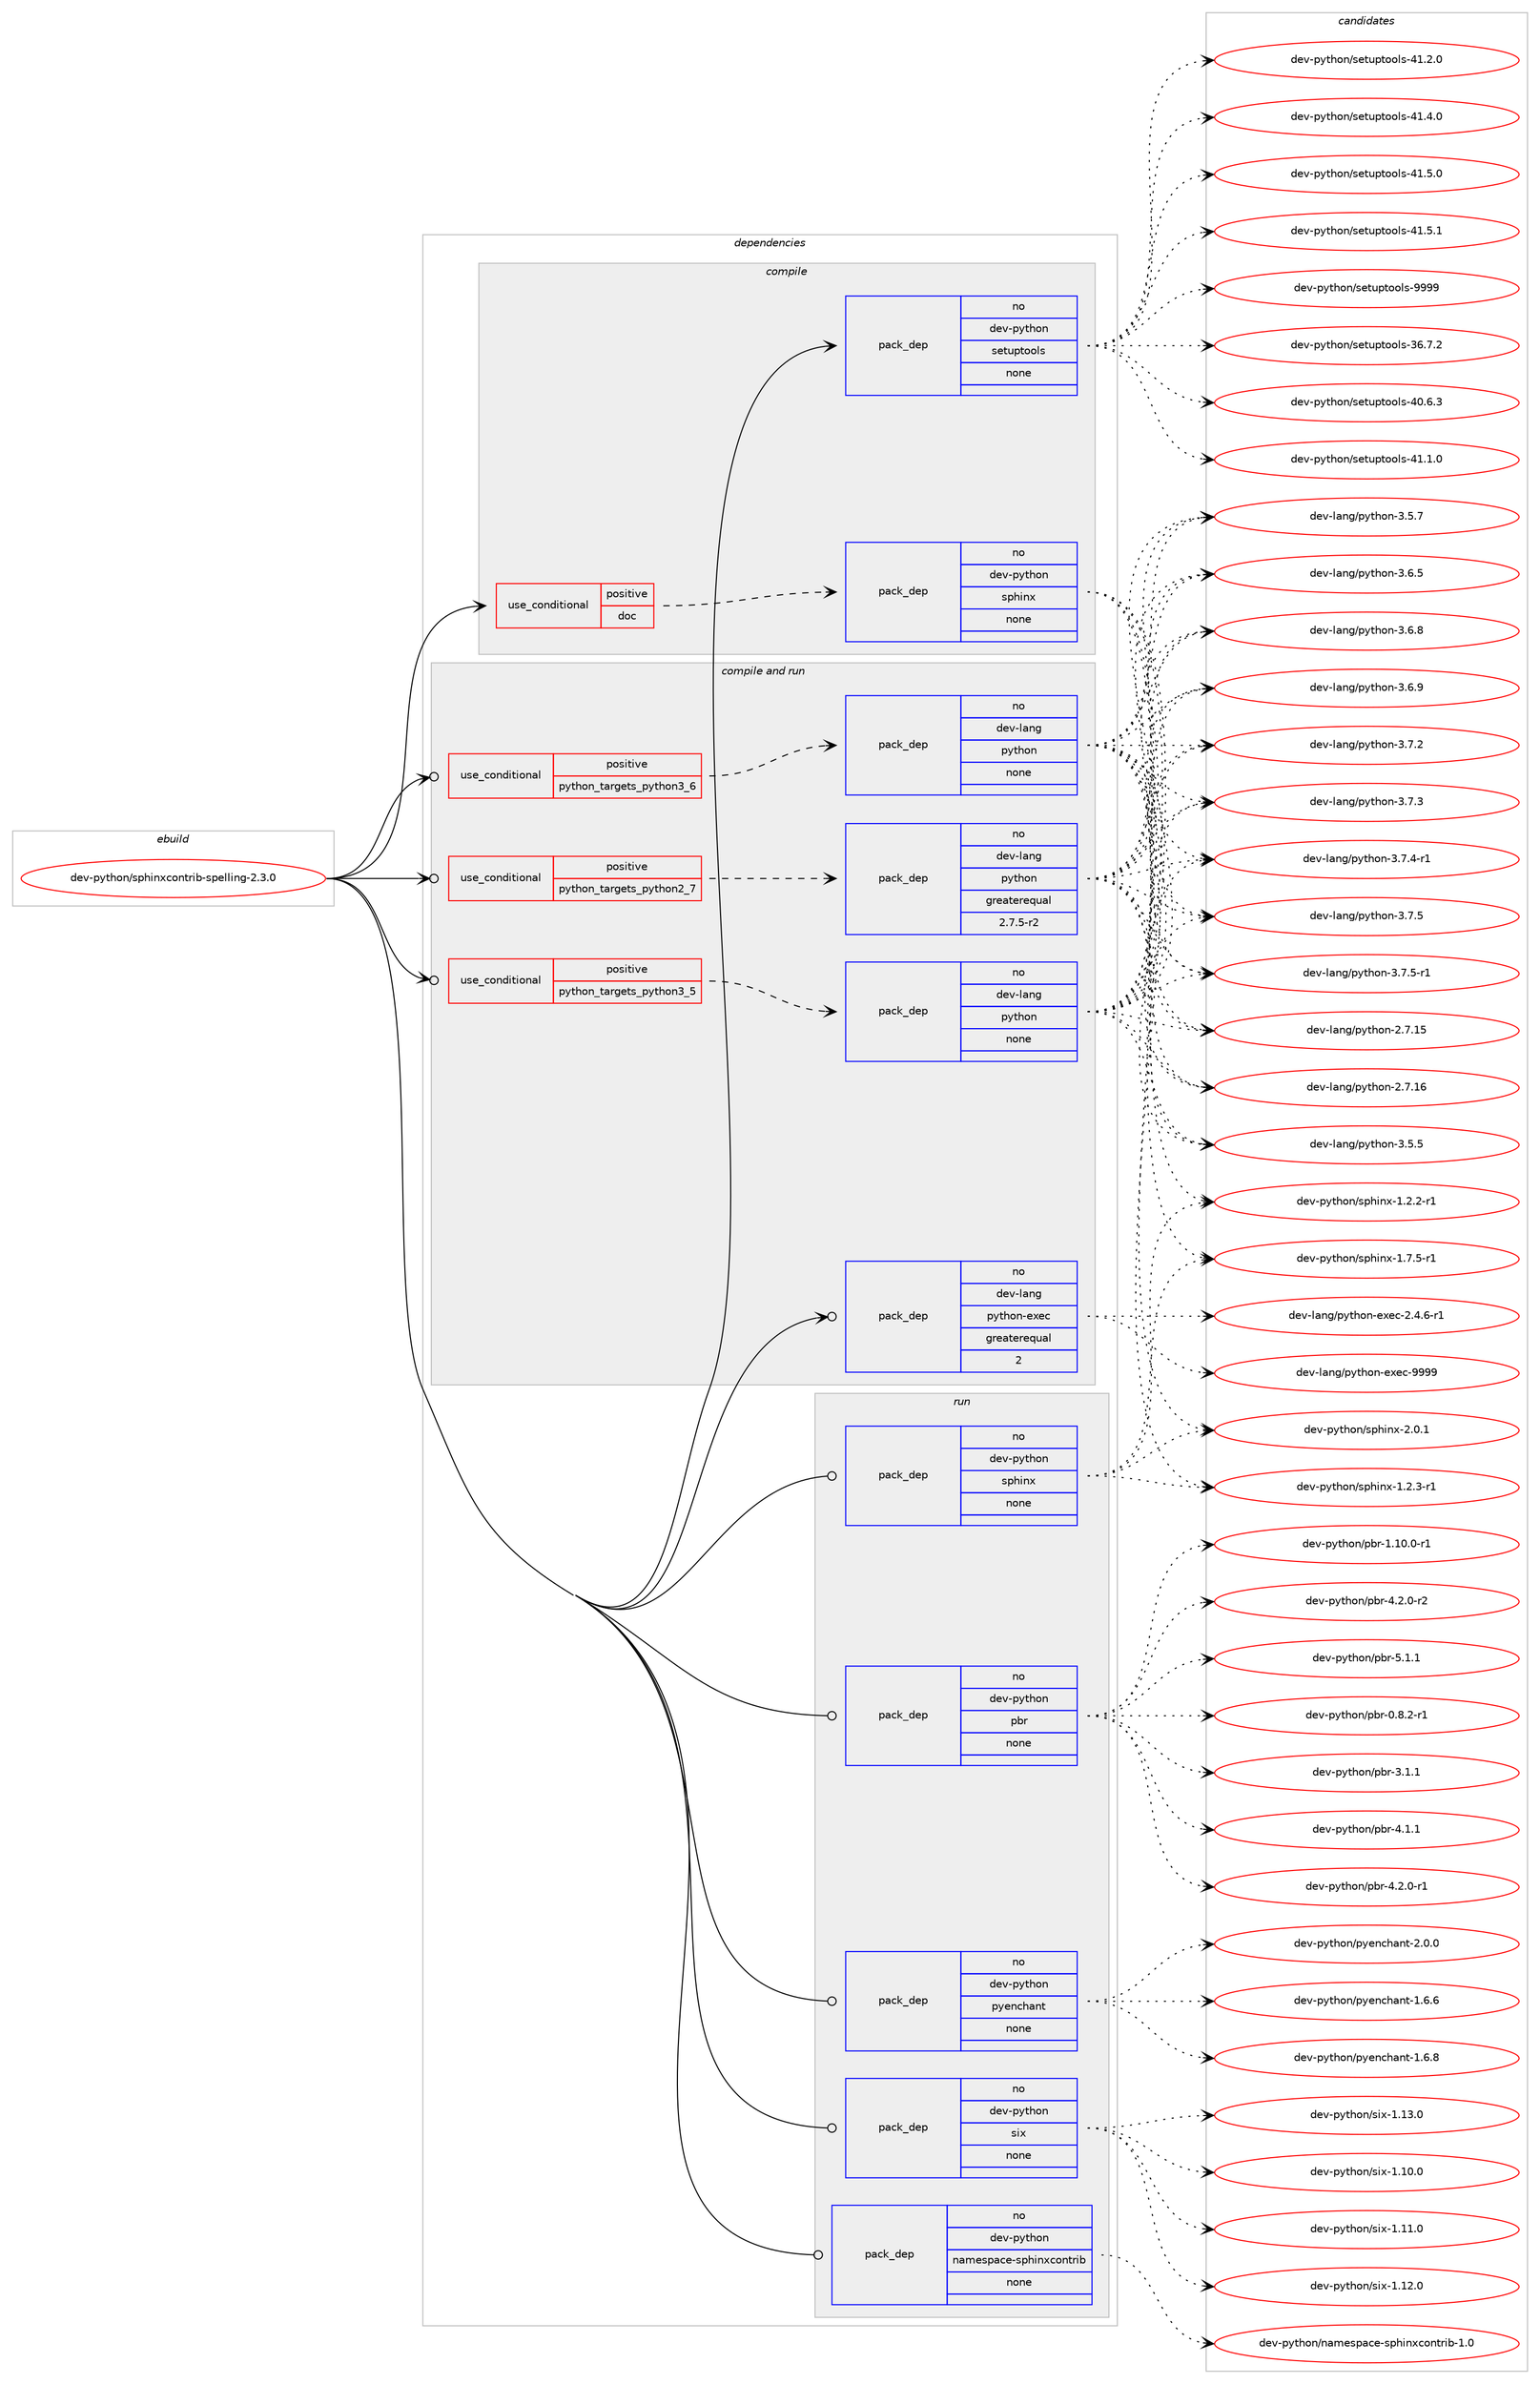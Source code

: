 digraph prolog {

# *************
# Graph options
# *************

newrank=true;
concentrate=true;
compound=true;
graph [rankdir=LR,fontname=Helvetica,fontsize=10,ranksep=1.5];#, ranksep=2.5, nodesep=0.2];
edge  [arrowhead=vee];
node  [fontname=Helvetica,fontsize=10];

# **********
# The ebuild
# **********

subgraph cluster_leftcol {
color=gray;
rank=same;
label=<<i>ebuild</i>>;
id [label="dev-python/sphinxcontrib-spelling-2.3.0", color=red, width=4, href="../dev-python/sphinxcontrib-spelling-2.3.0.svg"];
}

# ****************
# The dependencies
# ****************

subgraph cluster_midcol {
color=gray;
label=<<i>dependencies</i>>;
subgraph cluster_compile {
fillcolor="#eeeeee";
style=filled;
label=<<i>compile</i>>;
subgraph cond149811 {
dependency638597 [label=<<TABLE BORDER="0" CELLBORDER="1" CELLSPACING="0" CELLPADDING="4"><TR><TD ROWSPAN="3" CELLPADDING="10">use_conditional</TD></TR><TR><TD>positive</TD></TR><TR><TD>doc</TD></TR></TABLE>>, shape=none, color=red];
subgraph pack476905 {
dependency638598 [label=<<TABLE BORDER="0" CELLBORDER="1" CELLSPACING="0" CELLPADDING="4" WIDTH="220"><TR><TD ROWSPAN="6" CELLPADDING="30">pack_dep</TD></TR><TR><TD WIDTH="110">no</TD></TR><TR><TD>dev-python</TD></TR><TR><TD>sphinx</TD></TR><TR><TD>none</TD></TR><TR><TD></TD></TR></TABLE>>, shape=none, color=blue];
}
dependency638597:e -> dependency638598:w [weight=20,style="dashed",arrowhead="vee"];
}
id:e -> dependency638597:w [weight=20,style="solid",arrowhead="vee"];
subgraph pack476906 {
dependency638599 [label=<<TABLE BORDER="0" CELLBORDER="1" CELLSPACING="0" CELLPADDING="4" WIDTH="220"><TR><TD ROWSPAN="6" CELLPADDING="30">pack_dep</TD></TR><TR><TD WIDTH="110">no</TD></TR><TR><TD>dev-python</TD></TR><TR><TD>setuptools</TD></TR><TR><TD>none</TD></TR><TR><TD></TD></TR></TABLE>>, shape=none, color=blue];
}
id:e -> dependency638599:w [weight=20,style="solid",arrowhead="vee"];
}
subgraph cluster_compileandrun {
fillcolor="#eeeeee";
style=filled;
label=<<i>compile and run</i>>;
subgraph cond149812 {
dependency638600 [label=<<TABLE BORDER="0" CELLBORDER="1" CELLSPACING="0" CELLPADDING="4"><TR><TD ROWSPAN="3" CELLPADDING="10">use_conditional</TD></TR><TR><TD>positive</TD></TR><TR><TD>python_targets_python2_7</TD></TR></TABLE>>, shape=none, color=red];
subgraph pack476907 {
dependency638601 [label=<<TABLE BORDER="0" CELLBORDER="1" CELLSPACING="0" CELLPADDING="4" WIDTH="220"><TR><TD ROWSPAN="6" CELLPADDING="30">pack_dep</TD></TR><TR><TD WIDTH="110">no</TD></TR><TR><TD>dev-lang</TD></TR><TR><TD>python</TD></TR><TR><TD>greaterequal</TD></TR><TR><TD>2.7.5-r2</TD></TR></TABLE>>, shape=none, color=blue];
}
dependency638600:e -> dependency638601:w [weight=20,style="dashed",arrowhead="vee"];
}
id:e -> dependency638600:w [weight=20,style="solid",arrowhead="odotvee"];
subgraph cond149813 {
dependency638602 [label=<<TABLE BORDER="0" CELLBORDER="1" CELLSPACING="0" CELLPADDING="4"><TR><TD ROWSPAN="3" CELLPADDING="10">use_conditional</TD></TR><TR><TD>positive</TD></TR><TR><TD>python_targets_python3_5</TD></TR></TABLE>>, shape=none, color=red];
subgraph pack476908 {
dependency638603 [label=<<TABLE BORDER="0" CELLBORDER="1" CELLSPACING="0" CELLPADDING="4" WIDTH="220"><TR><TD ROWSPAN="6" CELLPADDING="30">pack_dep</TD></TR><TR><TD WIDTH="110">no</TD></TR><TR><TD>dev-lang</TD></TR><TR><TD>python</TD></TR><TR><TD>none</TD></TR><TR><TD></TD></TR></TABLE>>, shape=none, color=blue];
}
dependency638602:e -> dependency638603:w [weight=20,style="dashed",arrowhead="vee"];
}
id:e -> dependency638602:w [weight=20,style="solid",arrowhead="odotvee"];
subgraph cond149814 {
dependency638604 [label=<<TABLE BORDER="0" CELLBORDER="1" CELLSPACING="0" CELLPADDING="4"><TR><TD ROWSPAN="3" CELLPADDING="10">use_conditional</TD></TR><TR><TD>positive</TD></TR><TR><TD>python_targets_python3_6</TD></TR></TABLE>>, shape=none, color=red];
subgraph pack476909 {
dependency638605 [label=<<TABLE BORDER="0" CELLBORDER="1" CELLSPACING="0" CELLPADDING="4" WIDTH="220"><TR><TD ROWSPAN="6" CELLPADDING="30">pack_dep</TD></TR><TR><TD WIDTH="110">no</TD></TR><TR><TD>dev-lang</TD></TR><TR><TD>python</TD></TR><TR><TD>none</TD></TR><TR><TD></TD></TR></TABLE>>, shape=none, color=blue];
}
dependency638604:e -> dependency638605:w [weight=20,style="dashed",arrowhead="vee"];
}
id:e -> dependency638604:w [weight=20,style="solid",arrowhead="odotvee"];
subgraph pack476910 {
dependency638606 [label=<<TABLE BORDER="0" CELLBORDER="1" CELLSPACING="0" CELLPADDING="4" WIDTH="220"><TR><TD ROWSPAN="6" CELLPADDING="30">pack_dep</TD></TR><TR><TD WIDTH="110">no</TD></TR><TR><TD>dev-lang</TD></TR><TR><TD>python-exec</TD></TR><TR><TD>greaterequal</TD></TR><TR><TD>2</TD></TR></TABLE>>, shape=none, color=blue];
}
id:e -> dependency638606:w [weight=20,style="solid",arrowhead="odotvee"];
}
subgraph cluster_run {
fillcolor="#eeeeee";
style=filled;
label=<<i>run</i>>;
subgraph pack476911 {
dependency638607 [label=<<TABLE BORDER="0" CELLBORDER="1" CELLSPACING="0" CELLPADDING="4" WIDTH="220"><TR><TD ROWSPAN="6" CELLPADDING="30">pack_dep</TD></TR><TR><TD WIDTH="110">no</TD></TR><TR><TD>dev-python</TD></TR><TR><TD>namespace-sphinxcontrib</TD></TR><TR><TD>none</TD></TR><TR><TD></TD></TR></TABLE>>, shape=none, color=blue];
}
id:e -> dependency638607:w [weight=20,style="solid",arrowhead="odot"];
subgraph pack476912 {
dependency638608 [label=<<TABLE BORDER="0" CELLBORDER="1" CELLSPACING="0" CELLPADDING="4" WIDTH="220"><TR><TD ROWSPAN="6" CELLPADDING="30">pack_dep</TD></TR><TR><TD WIDTH="110">no</TD></TR><TR><TD>dev-python</TD></TR><TR><TD>pbr</TD></TR><TR><TD>none</TD></TR><TR><TD></TD></TR></TABLE>>, shape=none, color=blue];
}
id:e -> dependency638608:w [weight=20,style="solid",arrowhead="odot"];
subgraph pack476913 {
dependency638609 [label=<<TABLE BORDER="0" CELLBORDER="1" CELLSPACING="0" CELLPADDING="4" WIDTH="220"><TR><TD ROWSPAN="6" CELLPADDING="30">pack_dep</TD></TR><TR><TD WIDTH="110">no</TD></TR><TR><TD>dev-python</TD></TR><TR><TD>pyenchant</TD></TR><TR><TD>none</TD></TR><TR><TD></TD></TR></TABLE>>, shape=none, color=blue];
}
id:e -> dependency638609:w [weight=20,style="solid",arrowhead="odot"];
subgraph pack476914 {
dependency638610 [label=<<TABLE BORDER="0" CELLBORDER="1" CELLSPACING="0" CELLPADDING="4" WIDTH="220"><TR><TD ROWSPAN="6" CELLPADDING="30">pack_dep</TD></TR><TR><TD WIDTH="110">no</TD></TR><TR><TD>dev-python</TD></TR><TR><TD>six</TD></TR><TR><TD>none</TD></TR><TR><TD></TD></TR></TABLE>>, shape=none, color=blue];
}
id:e -> dependency638610:w [weight=20,style="solid",arrowhead="odot"];
subgraph pack476915 {
dependency638611 [label=<<TABLE BORDER="0" CELLBORDER="1" CELLSPACING="0" CELLPADDING="4" WIDTH="220"><TR><TD ROWSPAN="6" CELLPADDING="30">pack_dep</TD></TR><TR><TD WIDTH="110">no</TD></TR><TR><TD>dev-python</TD></TR><TR><TD>sphinx</TD></TR><TR><TD>none</TD></TR><TR><TD></TD></TR></TABLE>>, shape=none, color=blue];
}
id:e -> dependency638611:w [weight=20,style="solid",arrowhead="odot"];
}
}

# **************
# The candidates
# **************

subgraph cluster_choices {
rank=same;
color=gray;
label=<<i>candidates</i>>;

subgraph choice476905 {
color=black;
nodesep=1;
choice10010111845112121116104111110471151121041051101204549465046504511449 [label="dev-python/sphinx-1.2.2-r1", color=red, width=4,href="../dev-python/sphinx-1.2.2-r1.svg"];
choice10010111845112121116104111110471151121041051101204549465046514511449 [label="dev-python/sphinx-1.2.3-r1", color=red, width=4,href="../dev-python/sphinx-1.2.3-r1.svg"];
choice10010111845112121116104111110471151121041051101204549465546534511449 [label="dev-python/sphinx-1.7.5-r1", color=red, width=4,href="../dev-python/sphinx-1.7.5-r1.svg"];
choice1001011184511212111610411111047115112104105110120455046484649 [label="dev-python/sphinx-2.0.1", color=red, width=4,href="../dev-python/sphinx-2.0.1.svg"];
dependency638598:e -> choice10010111845112121116104111110471151121041051101204549465046504511449:w [style=dotted,weight="100"];
dependency638598:e -> choice10010111845112121116104111110471151121041051101204549465046514511449:w [style=dotted,weight="100"];
dependency638598:e -> choice10010111845112121116104111110471151121041051101204549465546534511449:w [style=dotted,weight="100"];
dependency638598:e -> choice1001011184511212111610411111047115112104105110120455046484649:w [style=dotted,weight="100"];
}
subgraph choice476906 {
color=black;
nodesep=1;
choice100101118451121211161041111104711510111611711211611111110811545515446554650 [label="dev-python/setuptools-36.7.2", color=red, width=4,href="../dev-python/setuptools-36.7.2.svg"];
choice100101118451121211161041111104711510111611711211611111110811545524846544651 [label="dev-python/setuptools-40.6.3", color=red, width=4,href="../dev-python/setuptools-40.6.3.svg"];
choice100101118451121211161041111104711510111611711211611111110811545524946494648 [label="dev-python/setuptools-41.1.0", color=red, width=4,href="../dev-python/setuptools-41.1.0.svg"];
choice100101118451121211161041111104711510111611711211611111110811545524946504648 [label="dev-python/setuptools-41.2.0", color=red, width=4,href="../dev-python/setuptools-41.2.0.svg"];
choice100101118451121211161041111104711510111611711211611111110811545524946524648 [label="dev-python/setuptools-41.4.0", color=red, width=4,href="../dev-python/setuptools-41.4.0.svg"];
choice100101118451121211161041111104711510111611711211611111110811545524946534648 [label="dev-python/setuptools-41.5.0", color=red, width=4,href="../dev-python/setuptools-41.5.0.svg"];
choice100101118451121211161041111104711510111611711211611111110811545524946534649 [label="dev-python/setuptools-41.5.1", color=red, width=4,href="../dev-python/setuptools-41.5.1.svg"];
choice10010111845112121116104111110471151011161171121161111111081154557575757 [label="dev-python/setuptools-9999", color=red, width=4,href="../dev-python/setuptools-9999.svg"];
dependency638599:e -> choice100101118451121211161041111104711510111611711211611111110811545515446554650:w [style=dotted,weight="100"];
dependency638599:e -> choice100101118451121211161041111104711510111611711211611111110811545524846544651:w [style=dotted,weight="100"];
dependency638599:e -> choice100101118451121211161041111104711510111611711211611111110811545524946494648:w [style=dotted,weight="100"];
dependency638599:e -> choice100101118451121211161041111104711510111611711211611111110811545524946504648:w [style=dotted,weight="100"];
dependency638599:e -> choice100101118451121211161041111104711510111611711211611111110811545524946524648:w [style=dotted,weight="100"];
dependency638599:e -> choice100101118451121211161041111104711510111611711211611111110811545524946534648:w [style=dotted,weight="100"];
dependency638599:e -> choice100101118451121211161041111104711510111611711211611111110811545524946534649:w [style=dotted,weight="100"];
dependency638599:e -> choice10010111845112121116104111110471151011161171121161111111081154557575757:w [style=dotted,weight="100"];
}
subgraph choice476907 {
color=black;
nodesep=1;
choice10010111845108971101034711212111610411111045504655464953 [label="dev-lang/python-2.7.15", color=red, width=4,href="../dev-lang/python-2.7.15.svg"];
choice10010111845108971101034711212111610411111045504655464954 [label="dev-lang/python-2.7.16", color=red, width=4,href="../dev-lang/python-2.7.16.svg"];
choice100101118451089711010347112121116104111110455146534653 [label="dev-lang/python-3.5.5", color=red, width=4,href="../dev-lang/python-3.5.5.svg"];
choice100101118451089711010347112121116104111110455146534655 [label="dev-lang/python-3.5.7", color=red, width=4,href="../dev-lang/python-3.5.7.svg"];
choice100101118451089711010347112121116104111110455146544653 [label="dev-lang/python-3.6.5", color=red, width=4,href="../dev-lang/python-3.6.5.svg"];
choice100101118451089711010347112121116104111110455146544656 [label="dev-lang/python-3.6.8", color=red, width=4,href="../dev-lang/python-3.6.8.svg"];
choice100101118451089711010347112121116104111110455146544657 [label="dev-lang/python-3.6.9", color=red, width=4,href="../dev-lang/python-3.6.9.svg"];
choice100101118451089711010347112121116104111110455146554650 [label="dev-lang/python-3.7.2", color=red, width=4,href="../dev-lang/python-3.7.2.svg"];
choice100101118451089711010347112121116104111110455146554651 [label="dev-lang/python-3.7.3", color=red, width=4,href="../dev-lang/python-3.7.3.svg"];
choice1001011184510897110103471121211161041111104551465546524511449 [label="dev-lang/python-3.7.4-r1", color=red, width=4,href="../dev-lang/python-3.7.4-r1.svg"];
choice100101118451089711010347112121116104111110455146554653 [label="dev-lang/python-3.7.5", color=red, width=4,href="../dev-lang/python-3.7.5.svg"];
choice1001011184510897110103471121211161041111104551465546534511449 [label="dev-lang/python-3.7.5-r1", color=red, width=4,href="../dev-lang/python-3.7.5-r1.svg"];
dependency638601:e -> choice10010111845108971101034711212111610411111045504655464953:w [style=dotted,weight="100"];
dependency638601:e -> choice10010111845108971101034711212111610411111045504655464954:w [style=dotted,weight="100"];
dependency638601:e -> choice100101118451089711010347112121116104111110455146534653:w [style=dotted,weight="100"];
dependency638601:e -> choice100101118451089711010347112121116104111110455146534655:w [style=dotted,weight="100"];
dependency638601:e -> choice100101118451089711010347112121116104111110455146544653:w [style=dotted,weight="100"];
dependency638601:e -> choice100101118451089711010347112121116104111110455146544656:w [style=dotted,weight="100"];
dependency638601:e -> choice100101118451089711010347112121116104111110455146544657:w [style=dotted,weight="100"];
dependency638601:e -> choice100101118451089711010347112121116104111110455146554650:w [style=dotted,weight="100"];
dependency638601:e -> choice100101118451089711010347112121116104111110455146554651:w [style=dotted,weight="100"];
dependency638601:e -> choice1001011184510897110103471121211161041111104551465546524511449:w [style=dotted,weight="100"];
dependency638601:e -> choice100101118451089711010347112121116104111110455146554653:w [style=dotted,weight="100"];
dependency638601:e -> choice1001011184510897110103471121211161041111104551465546534511449:w [style=dotted,weight="100"];
}
subgraph choice476908 {
color=black;
nodesep=1;
choice10010111845108971101034711212111610411111045504655464953 [label="dev-lang/python-2.7.15", color=red, width=4,href="../dev-lang/python-2.7.15.svg"];
choice10010111845108971101034711212111610411111045504655464954 [label="dev-lang/python-2.7.16", color=red, width=4,href="../dev-lang/python-2.7.16.svg"];
choice100101118451089711010347112121116104111110455146534653 [label="dev-lang/python-3.5.5", color=red, width=4,href="../dev-lang/python-3.5.5.svg"];
choice100101118451089711010347112121116104111110455146534655 [label="dev-lang/python-3.5.7", color=red, width=4,href="../dev-lang/python-3.5.7.svg"];
choice100101118451089711010347112121116104111110455146544653 [label="dev-lang/python-3.6.5", color=red, width=4,href="../dev-lang/python-3.6.5.svg"];
choice100101118451089711010347112121116104111110455146544656 [label="dev-lang/python-3.6.8", color=red, width=4,href="../dev-lang/python-3.6.8.svg"];
choice100101118451089711010347112121116104111110455146544657 [label="dev-lang/python-3.6.9", color=red, width=4,href="../dev-lang/python-3.6.9.svg"];
choice100101118451089711010347112121116104111110455146554650 [label="dev-lang/python-3.7.2", color=red, width=4,href="../dev-lang/python-3.7.2.svg"];
choice100101118451089711010347112121116104111110455146554651 [label="dev-lang/python-3.7.3", color=red, width=4,href="../dev-lang/python-3.7.3.svg"];
choice1001011184510897110103471121211161041111104551465546524511449 [label="dev-lang/python-3.7.4-r1", color=red, width=4,href="../dev-lang/python-3.7.4-r1.svg"];
choice100101118451089711010347112121116104111110455146554653 [label="dev-lang/python-3.7.5", color=red, width=4,href="../dev-lang/python-3.7.5.svg"];
choice1001011184510897110103471121211161041111104551465546534511449 [label="dev-lang/python-3.7.5-r1", color=red, width=4,href="../dev-lang/python-3.7.5-r1.svg"];
dependency638603:e -> choice10010111845108971101034711212111610411111045504655464953:w [style=dotted,weight="100"];
dependency638603:e -> choice10010111845108971101034711212111610411111045504655464954:w [style=dotted,weight="100"];
dependency638603:e -> choice100101118451089711010347112121116104111110455146534653:w [style=dotted,weight="100"];
dependency638603:e -> choice100101118451089711010347112121116104111110455146534655:w [style=dotted,weight="100"];
dependency638603:e -> choice100101118451089711010347112121116104111110455146544653:w [style=dotted,weight="100"];
dependency638603:e -> choice100101118451089711010347112121116104111110455146544656:w [style=dotted,weight="100"];
dependency638603:e -> choice100101118451089711010347112121116104111110455146544657:w [style=dotted,weight="100"];
dependency638603:e -> choice100101118451089711010347112121116104111110455146554650:w [style=dotted,weight="100"];
dependency638603:e -> choice100101118451089711010347112121116104111110455146554651:w [style=dotted,weight="100"];
dependency638603:e -> choice1001011184510897110103471121211161041111104551465546524511449:w [style=dotted,weight="100"];
dependency638603:e -> choice100101118451089711010347112121116104111110455146554653:w [style=dotted,weight="100"];
dependency638603:e -> choice1001011184510897110103471121211161041111104551465546534511449:w [style=dotted,weight="100"];
}
subgraph choice476909 {
color=black;
nodesep=1;
choice10010111845108971101034711212111610411111045504655464953 [label="dev-lang/python-2.7.15", color=red, width=4,href="../dev-lang/python-2.7.15.svg"];
choice10010111845108971101034711212111610411111045504655464954 [label="dev-lang/python-2.7.16", color=red, width=4,href="../dev-lang/python-2.7.16.svg"];
choice100101118451089711010347112121116104111110455146534653 [label="dev-lang/python-3.5.5", color=red, width=4,href="../dev-lang/python-3.5.5.svg"];
choice100101118451089711010347112121116104111110455146534655 [label="dev-lang/python-3.5.7", color=red, width=4,href="../dev-lang/python-3.5.7.svg"];
choice100101118451089711010347112121116104111110455146544653 [label="dev-lang/python-3.6.5", color=red, width=4,href="../dev-lang/python-3.6.5.svg"];
choice100101118451089711010347112121116104111110455146544656 [label="dev-lang/python-3.6.8", color=red, width=4,href="../dev-lang/python-3.6.8.svg"];
choice100101118451089711010347112121116104111110455146544657 [label="dev-lang/python-3.6.9", color=red, width=4,href="../dev-lang/python-3.6.9.svg"];
choice100101118451089711010347112121116104111110455146554650 [label="dev-lang/python-3.7.2", color=red, width=4,href="../dev-lang/python-3.7.2.svg"];
choice100101118451089711010347112121116104111110455146554651 [label="dev-lang/python-3.7.3", color=red, width=4,href="../dev-lang/python-3.7.3.svg"];
choice1001011184510897110103471121211161041111104551465546524511449 [label="dev-lang/python-3.7.4-r1", color=red, width=4,href="../dev-lang/python-3.7.4-r1.svg"];
choice100101118451089711010347112121116104111110455146554653 [label="dev-lang/python-3.7.5", color=red, width=4,href="../dev-lang/python-3.7.5.svg"];
choice1001011184510897110103471121211161041111104551465546534511449 [label="dev-lang/python-3.7.5-r1", color=red, width=4,href="../dev-lang/python-3.7.5-r1.svg"];
dependency638605:e -> choice10010111845108971101034711212111610411111045504655464953:w [style=dotted,weight="100"];
dependency638605:e -> choice10010111845108971101034711212111610411111045504655464954:w [style=dotted,weight="100"];
dependency638605:e -> choice100101118451089711010347112121116104111110455146534653:w [style=dotted,weight="100"];
dependency638605:e -> choice100101118451089711010347112121116104111110455146534655:w [style=dotted,weight="100"];
dependency638605:e -> choice100101118451089711010347112121116104111110455146544653:w [style=dotted,weight="100"];
dependency638605:e -> choice100101118451089711010347112121116104111110455146544656:w [style=dotted,weight="100"];
dependency638605:e -> choice100101118451089711010347112121116104111110455146544657:w [style=dotted,weight="100"];
dependency638605:e -> choice100101118451089711010347112121116104111110455146554650:w [style=dotted,weight="100"];
dependency638605:e -> choice100101118451089711010347112121116104111110455146554651:w [style=dotted,weight="100"];
dependency638605:e -> choice1001011184510897110103471121211161041111104551465546524511449:w [style=dotted,weight="100"];
dependency638605:e -> choice100101118451089711010347112121116104111110455146554653:w [style=dotted,weight="100"];
dependency638605:e -> choice1001011184510897110103471121211161041111104551465546534511449:w [style=dotted,weight="100"];
}
subgraph choice476910 {
color=black;
nodesep=1;
choice10010111845108971101034711212111610411111045101120101994550465246544511449 [label="dev-lang/python-exec-2.4.6-r1", color=red, width=4,href="../dev-lang/python-exec-2.4.6-r1.svg"];
choice10010111845108971101034711212111610411111045101120101994557575757 [label="dev-lang/python-exec-9999", color=red, width=4,href="../dev-lang/python-exec-9999.svg"];
dependency638606:e -> choice10010111845108971101034711212111610411111045101120101994550465246544511449:w [style=dotted,weight="100"];
dependency638606:e -> choice10010111845108971101034711212111610411111045101120101994557575757:w [style=dotted,weight="100"];
}
subgraph choice476911 {
color=black;
nodesep=1;
choice100101118451121211161041111104711097109101115112979910145115112104105110120991111101161141059845494648 [label="dev-python/namespace-sphinxcontrib-1.0", color=red, width=4,href="../dev-python/namespace-sphinxcontrib-1.0.svg"];
dependency638607:e -> choice100101118451121211161041111104711097109101115112979910145115112104105110120991111101161141059845494648:w [style=dotted,weight="100"];
}
subgraph choice476912 {
color=black;
nodesep=1;
choice1001011184511212111610411111047112981144548465646504511449 [label="dev-python/pbr-0.8.2-r1", color=red, width=4,href="../dev-python/pbr-0.8.2-r1.svg"];
choice100101118451121211161041111104711298114454946494846484511449 [label="dev-python/pbr-1.10.0-r1", color=red, width=4,href="../dev-python/pbr-1.10.0-r1.svg"];
choice100101118451121211161041111104711298114455146494649 [label="dev-python/pbr-3.1.1", color=red, width=4,href="../dev-python/pbr-3.1.1.svg"];
choice100101118451121211161041111104711298114455246494649 [label="dev-python/pbr-4.1.1", color=red, width=4,href="../dev-python/pbr-4.1.1.svg"];
choice1001011184511212111610411111047112981144552465046484511449 [label="dev-python/pbr-4.2.0-r1", color=red, width=4,href="../dev-python/pbr-4.2.0-r1.svg"];
choice1001011184511212111610411111047112981144552465046484511450 [label="dev-python/pbr-4.2.0-r2", color=red, width=4,href="../dev-python/pbr-4.2.0-r2.svg"];
choice100101118451121211161041111104711298114455346494649 [label="dev-python/pbr-5.1.1", color=red, width=4,href="../dev-python/pbr-5.1.1.svg"];
dependency638608:e -> choice1001011184511212111610411111047112981144548465646504511449:w [style=dotted,weight="100"];
dependency638608:e -> choice100101118451121211161041111104711298114454946494846484511449:w [style=dotted,weight="100"];
dependency638608:e -> choice100101118451121211161041111104711298114455146494649:w [style=dotted,weight="100"];
dependency638608:e -> choice100101118451121211161041111104711298114455246494649:w [style=dotted,weight="100"];
dependency638608:e -> choice1001011184511212111610411111047112981144552465046484511449:w [style=dotted,weight="100"];
dependency638608:e -> choice1001011184511212111610411111047112981144552465046484511450:w [style=dotted,weight="100"];
dependency638608:e -> choice100101118451121211161041111104711298114455346494649:w [style=dotted,weight="100"];
}
subgraph choice476913 {
color=black;
nodesep=1;
choice10010111845112121116104111110471121211011109910497110116454946544654 [label="dev-python/pyenchant-1.6.6", color=red, width=4,href="../dev-python/pyenchant-1.6.6.svg"];
choice10010111845112121116104111110471121211011109910497110116454946544656 [label="dev-python/pyenchant-1.6.8", color=red, width=4,href="../dev-python/pyenchant-1.6.8.svg"];
choice10010111845112121116104111110471121211011109910497110116455046484648 [label="dev-python/pyenchant-2.0.0", color=red, width=4,href="../dev-python/pyenchant-2.0.0.svg"];
dependency638609:e -> choice10010111845112121116104111110471121211011109910497110116454946544654:w [style=dotted,weight="100"];
dependency638609:e -> choice10010111845112121116104111110471121211011109910497110116454946544656:w [style=dotted,weight="100"];
dependency638609:e -> choice10010111845112121116104111110471121211011109910497110116455046484648:w [style=dotted,weight="100"];
}
subgraph choice476914 {
color=black;
nodesep=1;
choice100101118451121211161041111104711510512045494649484648 [label="dev-python/six-1.10.0", color=red, width=4,href="../dev-python/six-1.10.0.svg"];
choice100101118451121211161041111104711510512045494649494648 [label="dev-python/six-1.11.0", color=red, width=4,href="../dev-python/six-1.11.0.svg"];
choice100101118451121211161041111104711510512045494649504648 [label="dev-python/six-1.12.0", color=red, width=4,href="../dev-python/six-1.12.0.svg"];
choice100101118451121211161041111104711510512045494649514648 [label="dev-python/six-1.13.0", color=red, width=4,href="../dev-python/six-1.13.0.svg"];
dependency638610:e -> choice100101118451121211161041111104711510512045494649484648:w [style=dotted,weight="100"];
dependency638610:e -> choice100101118451121211161041111104711510512045494649494648:w [style=dotted,weight="100"];
dependency638610:e -> choice100101118451121211161041111104711510512045494649504648:w [style=dotted,weight="100"];
dependency638610:e -> choice100101118451121211161041111104711510512045494649514648:w [style=dotted,weight="100"];
}
subgraph choice476915 {
color=black;
nodesep=1;
choice10010111845112121116104111110471151121041051101204549465046504511449 [label="dev-python/sphinx-1.2.2-r1", color=red, width=4,href="../dev-python/sphinx-1.2.2-r1.svg"];
choice10010111845112121116104111110471151121041051101204549465046514511449 [label="dev-python/sphinx-1.2.3-r1", color=red, width=4,href="../dev-python/sphinx-1.2.3-r1.svg"];
choice10010111845112121116104111110471151121041051101204549465546534511449 [label="dev-python/sphinx-1.7.5-r1", color=red, width=4,href="../dev-python/sphinx-1.7.5-r1.svg"];
choice1001011184511212111610411111047115112104105110120455046484649 [label="dev-python/sphinx-2.0.1", color=red, width=4,href="../dev-python/sphinx-2.0.1.svg"];
dependency638611:e -> choice10010111845112121116104111110471151121041051101204549465046504511449:w [style=dotted,weight="100"];
dependency638611:e -> choice10010111845112121116104111110471151121041051101204549465046514511449:w [style=dotted,weight="100"];
dependency638611:e -> choice10010111845112121116104111110471151121041051101204549465546534511449:w [style=dotted,weight="100"];
dependency638611:e -> choice1001011184511212111610411111047115112104105110120455046484649:w [style=dotted,weight="100"];
}
}

}
